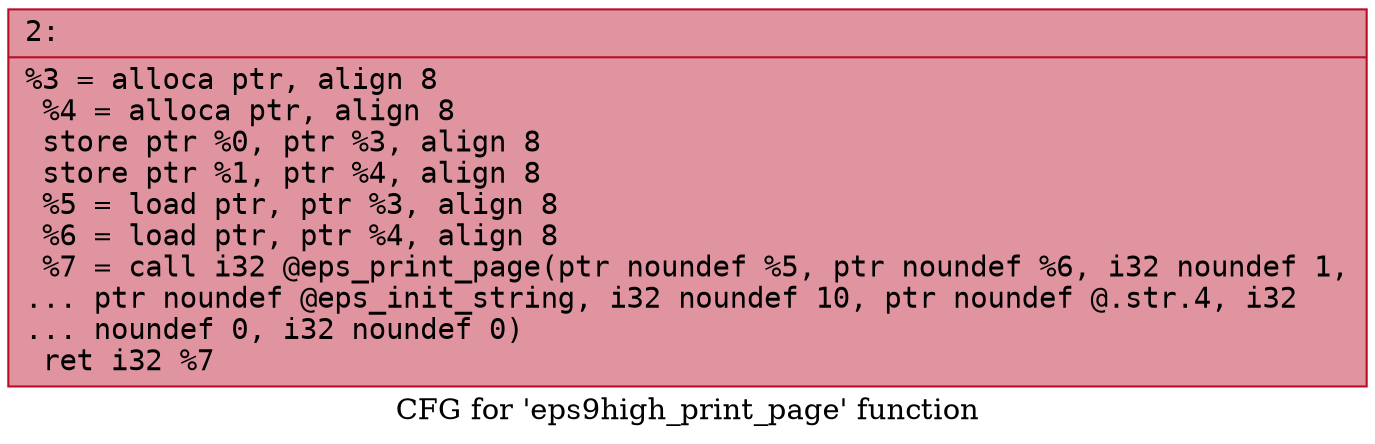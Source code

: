 digraph "CFG for 'eps9high_print_page' function" {
	label="CFG for 'eps9high_print_page' function";

	Node0x6000014262b0 [shape=record,color="#b70d28ff", style=filled, fillcolor="#b70d2870" fontname="Courier",label="{2:\l|  %3 = alloca ptr, align 8\l  %4 = alloca ptr, align 8\l  store ptr %0, ptr %3, align 8\l  store ptr %1, ptr %4, align 8\l  %5 = load ptr, ptr %3, align 8\l  %6 = load ptr, ptr %4, align 8\l  %7 = call i32 @eps_print_page(ptr noundef %5, ptr noundef %6, i32 noundef 1,\l... ptr noundef @eps_init_string, i32 noundef 10, ptr noundef @.str.4, i32\l... noundef 0, i32 noundef 0)\l  ret i32 %7\l}"];
}
